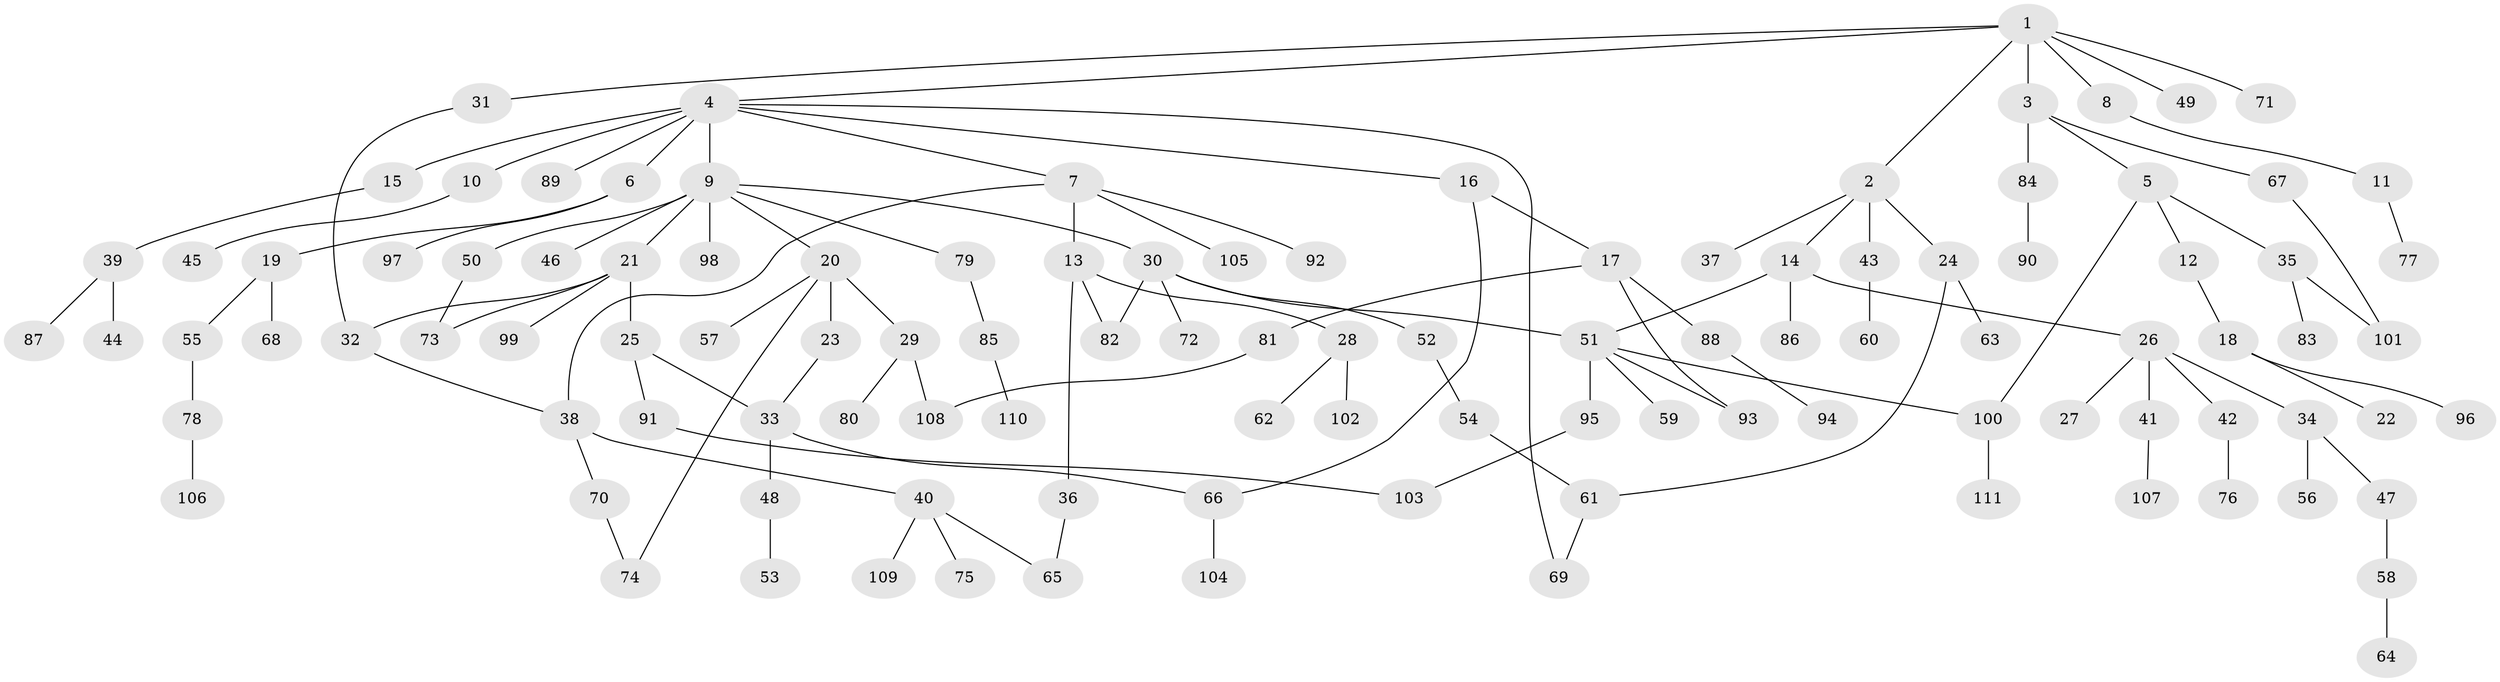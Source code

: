 // Generated by graph-tools (version 1.1) at 2025/34/03/09/25 02:34:01]
// undirected, 111 vertices, 126 edges
graph export_dot {
graph [start="1"]
  node [color=gray90,style=filled];
  1;
  2;
  3;
  4;
  5;
  6;
  7;
  8;
  9;
  10;
  11;
  12;
  13;
  14;
  15;
  16;
  17;
  18;
  19;
  20;
  21;
  22;
  23;
  24;
  25;
  26;
  27;
  28;
  29;
  30;
  31;
  32;
  33;
  34;
  35;
  36;
  37;
  38;
  39;
  40;
  41;
  42;
  43;
  44;
  45;
  46;
  47;
  48;
  49;
  50;
  51;
  52;
  53;
  54;
  55;
  56;
  57;
  58;
  59;
  60;
  61;
  62;
  63;
  64;
  65;
  66;
  67;
  68;
  69;
  70;
  71;
  72;
  73;
  74;
  75;
  76;
  77;
  78;
  79;
  80;
  81;
  82;
  83;
  84;
  85;
  86;
  87;
  88;
  89;
  90;
  91;
  92;
  93;
  94;
  95;
  96;
  97;
  98;
  99;
  100;
  101;
  102;
  103;
  104;
  105;
  106;
  107;
  108;
  109;
  110;
  111;
  1 -- 2;
  1 -- 3;
  1 -- 4;
  1 -- 8;
  1 -- 31;
  1 -- 49;
  1 -- 71;
  2 -- 14;
  2 -- 24;
  2 -- 37;
  2 -- 43;
  3 -- 5;
  3 -- 67;
  3 -- 84;
  4 -- 6;
  4 -- 7;
  4 -- 9;
  4 -- 10;
  4 -- 15;
  4 -- 16;
  4 -- 89;
  4 -- 69;
  5 -- 12;
  5 -- 35;
  5 -- 100;
  6 -- 19;
  6 -- 97;
  7 -- 13;
  7 -- 92;
  7 -- 105;
  7 -- 38;
  8 -- 11;
  9 -- 20;
  9 -- 21;
  9 -- 30;
  9 -- 46;
  9 -- 50;
  9 -- 79;
  9 -- 98;
  10 -- 45;
  11 -- 77;
  12 -- 18;
  13 -- 28;
  13 -- 36;
  13 -- 82;
  14 -- 26;
  14 -- 86;
  14 -- 51;
  15 -- 39;
  16 -- 17;
  16 -- 66;
  17 -- 81;
  17 -- 88;
  17 -- 93;
  18 -- 22;
  18 -- 96;
  19 -- 55;
  19 -- 68;
  20 -- 23;
  20 -- 29;
  20 -- 57;
  20 -- 74;
  21 -- 25;
  21 -- 32;
  21 -- 73;
  21 -- 99;
  23 -- 33;
  24 -- 61;
  24 -- 63;
  25 -- 91;
  25 -- 33;
  26 -- 27;
  26 -- 34;
  26 -- 41;
  26 -- 42;
  28 -- 62;
  28 -- 102;
  29 -- 80;
  29 -- 108;
  30 -- 51;
  30 -- 52;
  30 -- 72;
  30 -- 82;
  31 -- 32;
  32 -- 38;
  33 -- 48;
  33 -- 66;
  34 -- 47;
  34 -- 56;
  35 -- 83;
  35 -- 101;
  36 -- 65;
  38 -- 40;
  38 -- 70;
  39 -- 44;
  39 -- 87;
  40 -- 65;
  40 -- 75;
  40 -- 109;
  41 -- 107;
  42 -- 76;
  43 -- 60;
  47 -- 58;
  48 -- 53;
  50 -- 73;
  51 -- 59;
  51 -- 95;
  51 -- 100;
  51 -- 93;
  52 -- 54;
  54 -- 61;
  55 -- 78;
  58 -- 64;
  61 -- 69;
  66 -- 104;
  67 -- 101;
  70 -- 74;
  78 -- 106;
  79 -- 85;
  81 -- 108;
  84 -- 90;
  85 -- 110;
  88 -- 94;
  91 -- 103;
  95 -- 103;
  100 -- 111;
}
